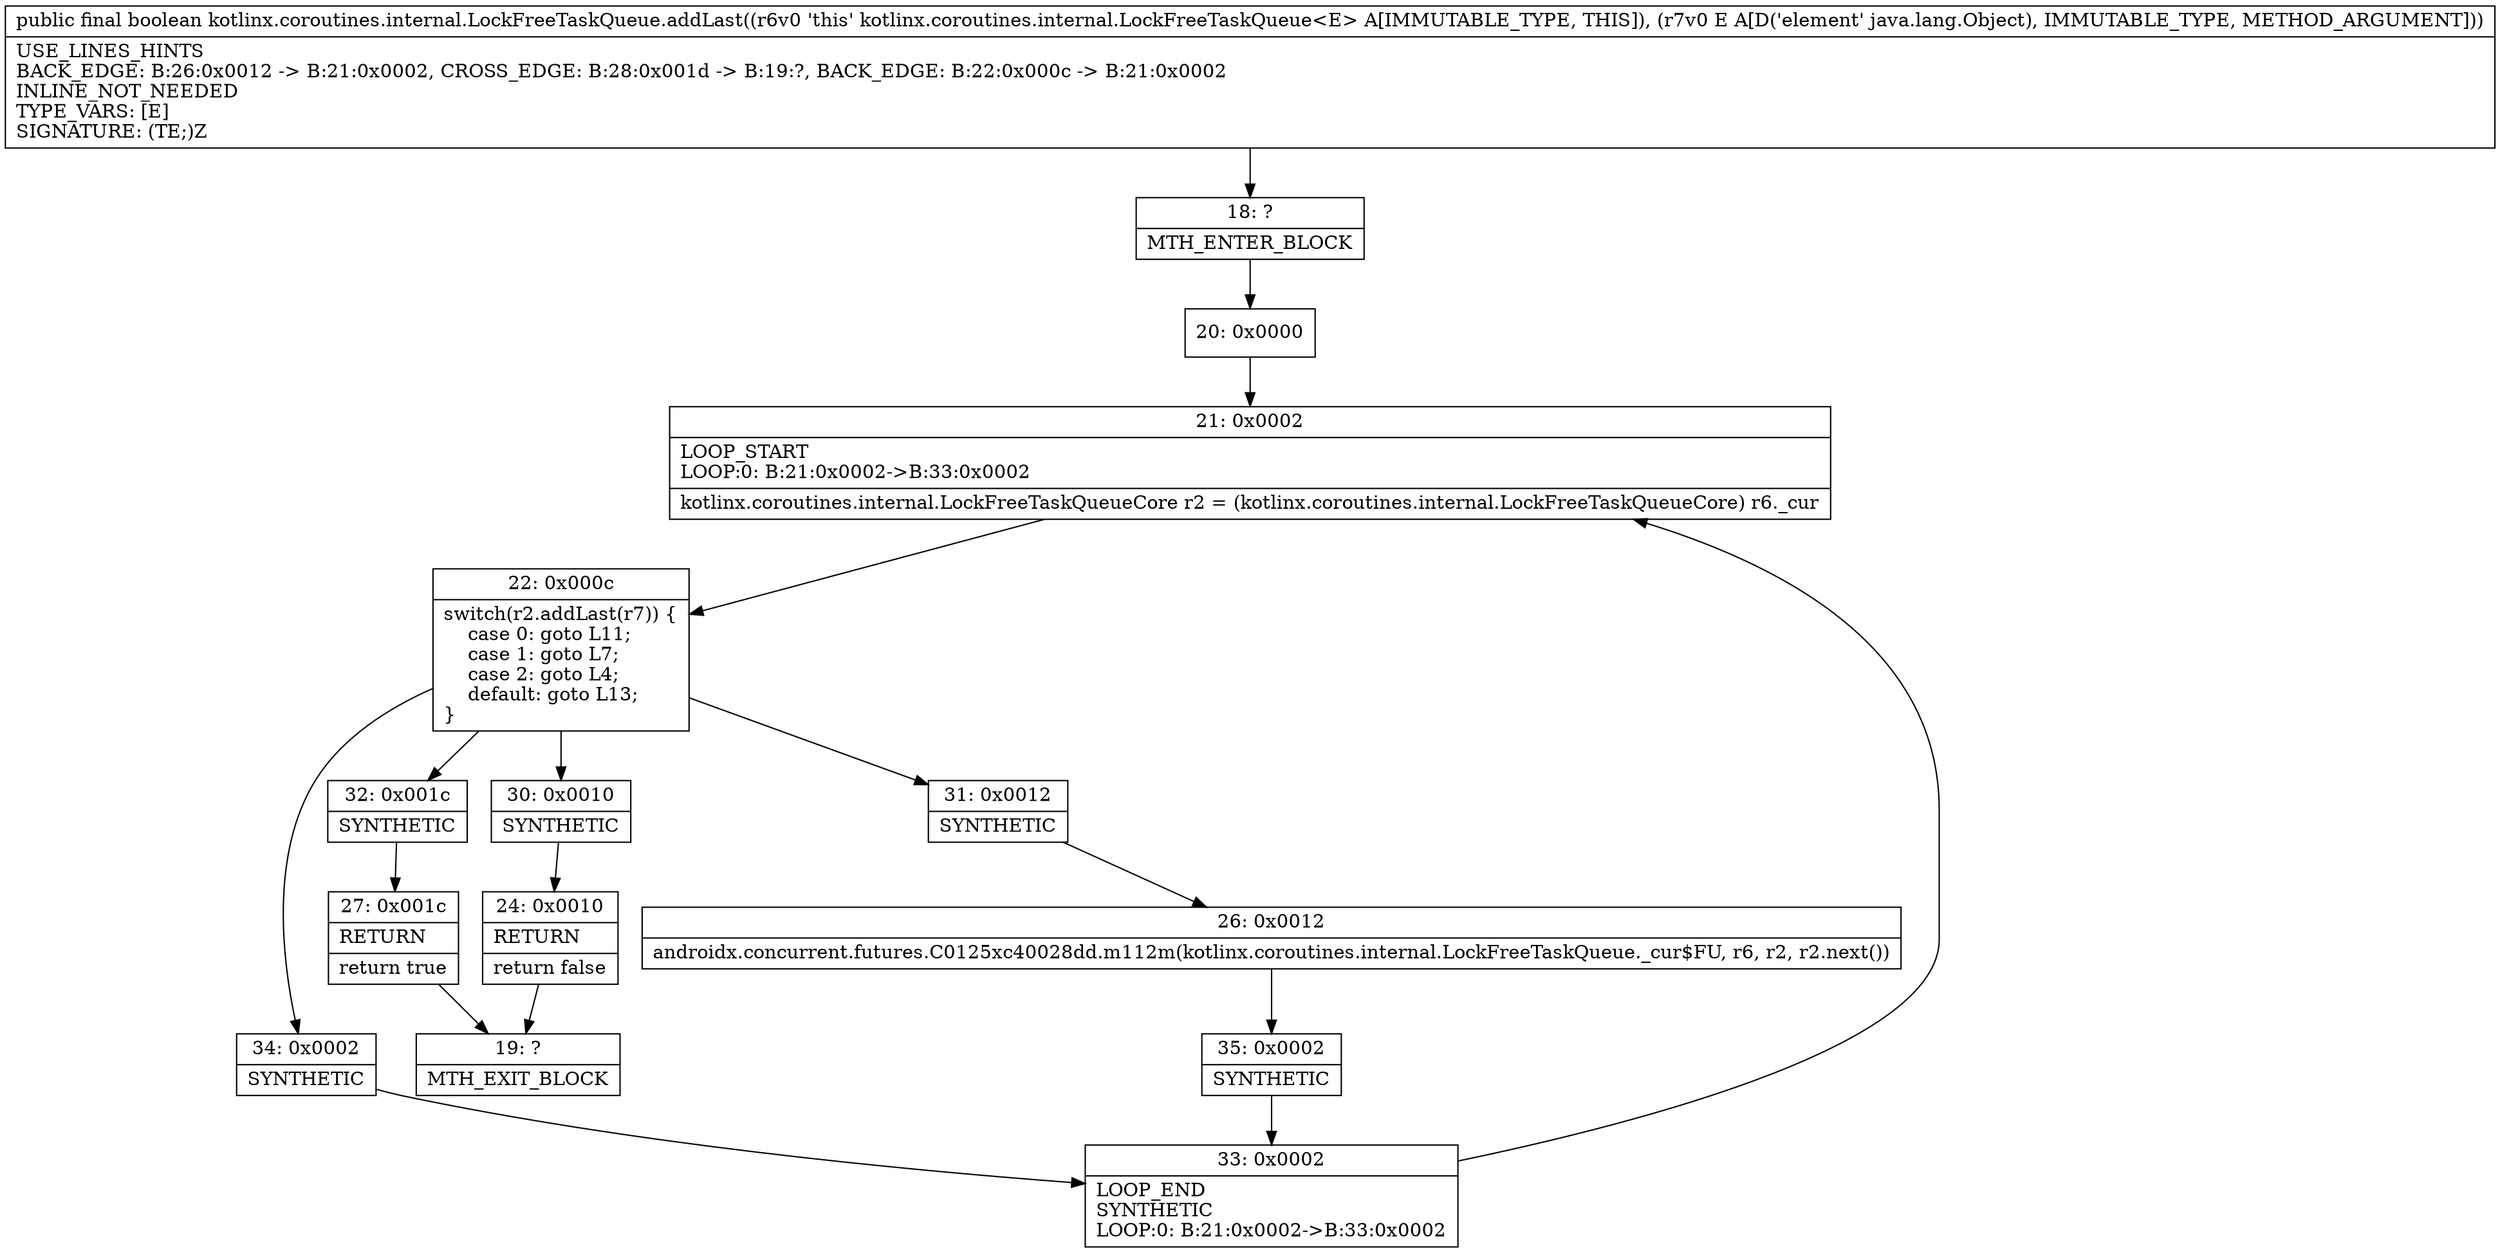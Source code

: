 digraph "CFG forkotlinx.coroutines.internal.LockFreeTaskQueue.addLast(Ljava\/lang\/Object;)Z" {
Node_18 [shape=record,label="{18\:\ ?|MTH_ENTER_BLOCK\l}"];
Node_20 [shape=record,label="{20\:\ 0x0000}"];
Node_21 [shape=record,label="{21\:\ 0x0002|LOOP_START\lLOOP:0: B:21:0x0002\-\>B:33:0x0002\l|kotlinx.coroutines.internal.LockFreeTaskQueueCore r2 = (kotlinx.coroutines.internal.LockFreeTaskQueueCore) r6._cur\l}"];
Node_22 [shape=record,label="{22\:\ 0x000c|switch(r2.addLast(r7)) \{\l    case 0: goto L11;\l    case 1: goto L7;\l    case 2: goto L4;\l    default: goto L13;\l\}\l}"];
Node_30 [shape=record,label="{30\:\ 0x0010|SYNTHETIC\l}"];
Node_24 [shape=record,label="{24\:\ 0x0010|RETURN\l|return false\l}"];
Node_19 [shape=record,label="{19\:\ ?|MTH_EXIT_BLOCK\l}"];
Node_31 [shape=record,label="{31\:\ 0x0012|SYNTHETIC\l}"];
Node_26 [shape=record,label="{26\:\ 0x0012|androidx.concurrent.futures.C0125xc40028dd.m112m(kotlinx.coroutines.internal.LockFreeTaskQueue._cur$FU, r6, r2, r2.next())\l}"];
Node_35 [shape=record,label="{35\:\ 0x0002|SYNTHETIC\l}"];
Node_33 [shape=record,label="{33\:\ 0x0002|LOOP_END\lSYNTHETIC\lLOOP:0: B:21:0x0002\-\>B:33:0x0002\l}"];
Node_32 [shape=record,label="{32\:\ 0x001c|SYNTHETIC\l}"];
Node_27 [shape=record,label="{27\:\ 0x001c|RETURN\l|return true\l}"];
Node_34 [shape=record,label="{34\:\ 0x0002|SYNTHETIC\l}"];
MethodNode[shape=record,label="{public final boolean kotlinx.coroutines.internal.LockFreeTaskQueue.addLast((r6v0 'this' kotlinx.coroutines.internal.LockFreeTaskQueue\<E\> A[IMMUTABLE_TYPE, THIS]), (r7v0 E A[D('element' java.lang.Object), IMMUTABLE_TYPE, METHOD_ARGUMENT]))  | USE_LINES_HINTS\lBACK_EDGE: B:26:0x0012 \-\> B:21:0x0002, CROSS_EDGE: B:28:0x001d \-\> B:19:?, BACK_EDGE: B:22:0x000c \-\> B:21:0x0002\lINLINE_NOT_NEEDED\lTYPE_VARS: [E]\lSIGNATURE: (TE;)Z\l}"];
MethodNode -> Node_18;Node_18 -> Node_20;
Node_20 -> Node_21;
Node_21 -> Node_22;
Node_22 -> Node_30;
Node_22 -> Node_31;
Node_22 -> Node_32;
Node_22 -> Node_34;
Node_30 -> Node_24;
Node_24 -> Node_19;
Node_31 -> Node_26;
Node_26 -> Node_35;
Node_35 -> Node_33;
Node_33 -> Node_21;
Node_32 -> Node_27;
Node_27 -> Node_19;
Node_34 -> Node_33;
}

